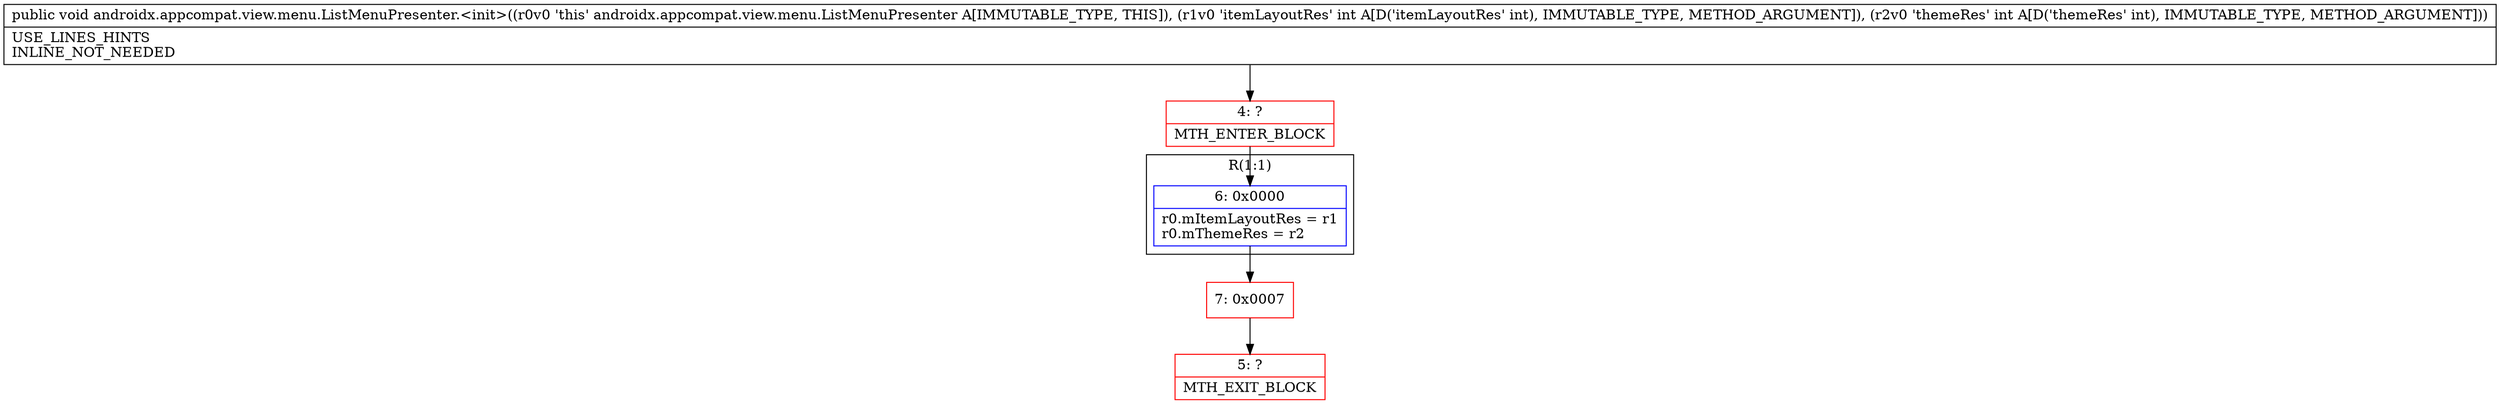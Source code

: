 digraph "CFG forandroidx.appcompat.view.menu.ListMenuPresenter.\<init\>(II)V" {
subgraph cluster_Region_1236934298 {
label = "R(1:1)";
node [shape=record,color=blue];
Node_6 [shape=record,label="{6\:\ 0x0000|r0.mItemLayoutRes = r1\lr0.mThemeRes = r2\l}"];
}
Node_4 [shape=record,color=red,label="{4\:\ ?|MTH_ENTER_BLOCK\l}"];
Node_7 [shape=record,color=red,label="{7\:\ 0x0007}"];
Node_5 [shape=record,color=red,label="{5\:\ ?|MTH_EXIT_BLOCK\l}"];
MethodNode[shape=record,label="{public void androidx.appcompat.view.menu.ListMenuPresenter.\<init\>((r0v0 'this' androidx.appcompat.view.menu.ListMenuPresenter A[IMMUTABLE_TYPE, THIS]), (r1v0 'itemLayoutRes' int A[D('itemLayoutRes' int), IMMUTABLE_TYPE, METHOD_ARGUMENT]), (r2v0 'themeRes' int A[D('themeRes' int), IMMUTABLE_TYPE, METHOD_ARGUMENT]))  | USE_LINES_HINTS\lINLINE_NOT_NEEDED\l}"];
MethodNode -> Node_4;Node_6 -> Node_7;
Node_4 -> Node_6;
Node_7 -> Node_5;
}

